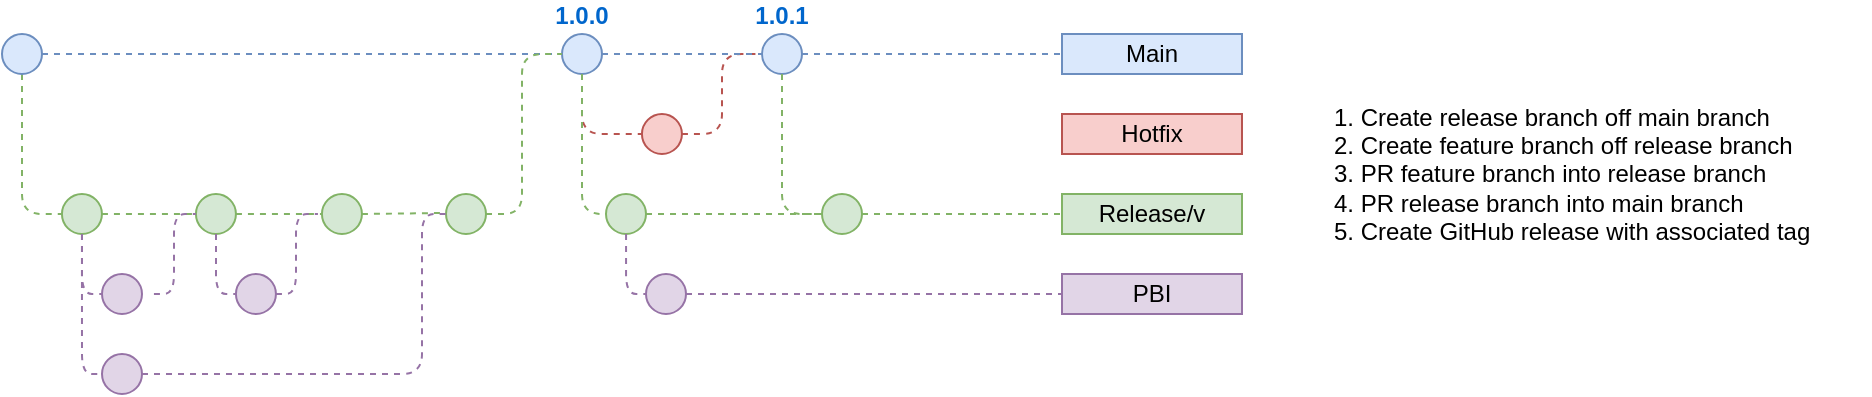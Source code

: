 <mxfile version="24.7.10">
  <diagram id="yPxyJZ8AM_hMuL3Unpa9" name="gitflow">
    <mxGraphModel dx="1434" dy="772" grid="1" gridSize="10" guides="1" tooltips="1" connect="1" arrows="1" fold="1" page="1" pageScale="1" pageWidth="1169" pageHeight="827" math="0" shadow="0">
      <root>
        <mxCell id="0" />
        <mxCell id="1" parent="0" />
        <mxCell id="zFJey2Iph64AuXWHVvu--181" value="1.0.0" style="ellipse;whiteSpace=wrap;html=1;aspect=fixed;fillColor=#dae8fc;strokeColor=#6c8ebf;fontStyle=1;labelPosition=center;verticalLabelPosition=top;align=center;verticalAlign=bottom;fontColor=#0066CC;" vertex="1" parent="1">
          <mxGeometry x="310" y="430" width="20" height="20" as="geometry" />
        </mxCell>
        <mxCell id="zFJey2Iph64AuXWHVvu--182" value="" style="endArrow=none;dashed=1;html=1;fillColor=#dae8fc;strokeColor=#6c8ebf;entryX=0;entryY=0.5;entryDx=0;entryDy=0;exitX=1;exitY=0.5;exitDx=0;exitDy=0;" edge="1" parent="1" source="zFJey2Iph64AuXWHVvu--217" target="zFJey2Iph64AuXWHVvu--181">
          <mxGeometry width="50" height="50" relative="1" as="geometry">
            <mxPoint x="70" y="440" as="sourcePoint" />
            <mxPoint x="270" y="440" as="targetPoint" />
            <Array as="points" />
          </mxGeometry>
        </mxCell>
        <mxCell id="zFJey2Iph64AuXWHVvu--184" value="1. Create release branch off main branch&lt;div&gt;2. Create feature&lt;span style=&quot;background-color: initial;&quot;&gt;&amp;nbsp;branch off release branch&lt;/span&gt;&lt;/div&gt;&lt;div&gt;3. PR feature branch into release branch&lt;/div&gt;&lt;div&gt;4. PR release branch into main branch&lt;/div&gt;&lt;div&gt;5. Create GitHub release with associated tag&lt;/div&gt;" style="text;html=1;align=left;verticalAlign=middle;whiteSpace=wrap;rounded=0;" vertex="1" parent="1">
          <mxGeometry x="694" y="430" width="270" height="140" as="geometry" />
        </mxCell>
        <mxCell id="zFJey2Iph64AuXWHVvu--185" value="" style="endArrow=none;dashed=1;html=1;fillColor=#d5e8d4;strokeColor=#82b366;entryX=0;entryY=0.5;entryDx=0;entryDy=0;exitX=0.5;exitY=1;exitDx=0;exitDy=0;" edge="1" parent="1" source="zFJey2Iph64AuXWHVvu--217" target="zFJey2Iph64AuXWHVvu--186">
          <mxGeometry width="50" height="50" relative="1" as="geometry">
            <mxPoint x="40" y="450" as="sourcePoint" />
            <mxPoint y="520" as="targetPoint" />
            <Array as="points">
              <mxPoint x="40" y="520" />
            </Array>
          </mxGeometry>
        </mxCell>
        <mxCell id="zFJey2Iph64AuXWHVvu--186" value="" style="ellipse;whiteSpace=wrap;html=1;aspect=fixed;fillColor=#d5e8d4;strokeColor=#82b366;fontStyle=1;labelPosition=center;verticalLabelPosition=top;align=center;verticalAlign=bottom;" vertex="1" parent="1">
          <mxGeometry x="59.97" y="510" width="20" height="20" as="geometry" />
        </mxCell>
        <mxCell id="zFJey2Iph64AuXWHVvu--188" value="" style="ellipse;whiteSpace=wrap;html=1;aspect=fixed;fontSize=10;fillColor=#e1d5e7;strokeColor=#9673a6;" vertex="1" parent="1">
          <mxGeometry x="80" y="550" width="20" height="20" as="geometry" />
        </mxCell>
        <mxCell id="zFJey2Iph64AuXWHVvu--189" value="" style="ellipse;whiteSpace=wrap;html=1;aspect=fixed;fontSize=10;fillColor=#e1d5e7;strokeColor=#9673a6;" vertex="1" parent="1">
          <mxGeometry x="80" y="590" width="20" height="20" as="geometry" />
        </mxCell>
        <mxCell id="zFJey2Iph64AuXWHVvu--194" value="" style="endArrow=none;dashed=1;html=1;fillColor=#d5e8d4;strokeColor=#82b366;entryX=0;entryY=0.5;entryDx=0;entryDy=0;exitX=1;exitY=0.5;exitDx=0;exitDy=0;" edge="1" parent="1" source="zFJey2Iph64AuXWHVvu--186" target="zFJey2Iph64AuXWHVvu--192">
          <mxGeometry width="50" height="50" relative="1" as="geometry">
            <mxPoint x="109.97" y="490" as="sourcePoint" />
            <mxPoint x="229.97" y="490.5" as="targetPoint" />
            <Array as="points" />
          </mxGeometry>
        </mxCell>
        <mxCell id="zFJey2Iph64AuXWHVvu--198" value="" style="endArrow=none;dashed=1;html=1;fillColor=#d5e8d4;strokeColor=#82b366;entryX=0;entryY=0.5;entryDx=0;entryDy=0;exitX=1;exitY=0.5;exitDx=0;exitDy=0;" edge="1" parent="1" source="zFJey2Iph64AuXWHVvu--192">
          <mxGeometry width="50" height="50" relative="1" as="geometry">
            <mxPoint x="130.97" y="519.5" as="sourcePoint" />
            <mxPoint x="189.97" y="520" as="targetPoint" />
            <Array as="points" />
          </mxGeometry>
        </mxCell>
        <mxCell id="zFJey2Iph64AuXWHVvu--201" value="" style="ellipse;whiteSpace=wrap;html=1;aspect=fixed;fillColor=#d5e8d4;strokeColor=#82b366;fontStyle=1;labelPosition=center;verticalLabelPosition=top;align=center;verticalAlign=bottom;" vertex="1" parent="1">
          <mxGeometry x="252" y="510" width="20" height="20" as="geometry" />
        </mxCell>
        <mxCell id="zFJey2Iph64AuXWHVvu--202" value="" style="endArrow=none;dashed=1;html=1;fillColor=#d5e8d4;strokeColor=#82b366;entryX=0;entryY=0.5;entryDx=0;entryDy=0;exitX=1;exitY=0.5;exitDx=0;exitDy=0;" edge="1" parent="1">
          <mxGeometry width="50" height="50" relative="1" as="geometry">
            <mxPoint x="209.97" y="520" as="sourcePoint" />
            <mxPoint x="249.97" y="519.5" as="targetPoint" />
            <Array as="points" />
          </mxGeometry>
        </mxCell>
        <mxCell id="zFJey2Iph64AuXWHVvu--204" value="" style="endArrow=none;dashed=1;html=1;fillColor=#d5e8d4;strokeColor=#82b366;entryX=0;entryY=0.5;entryDx=0;entryDy=0;exitX=1;exitY=0.5;exitDx=0;exitDy=0;" edge="1" parent="1" source="zFJey2Iph64AuXWHVvu--201" target="zFJey2Iph64AuXWHVvu--181">
          <mxGeometry width="50" height="50" relative="1" as="geometry">
            <mxPoint x="305" y="509" as="sourcePoint" />
            <mxPoint x="615" y="509.5" as="targetPoint" />
            <Array as="points">
              <mxPoint x="290" y="520" />
              <mxPoint x="290" y="480" />
              <mxPoint x="290" y="440" />
            </Array>
          </mxGeometry>
        </mxCell>
        <mxCell id="zFJey2Iph64AuXWHVvu--206" value="1.0.1" style="ellipse;whiteSpace=wrap;html=1;aspect=fixed;fillColor=#dae8fc;strokeColor=#6c8ebf;fontStyle=1;labelPosition=center;verticalLabelPosition=top;align=center;verticalAlign=bottom;fontColor=#0066CC;" vertex="1" parent="1">
          <mxGeometry x="410" y="430" width="20" height="20" as="geometry" />
        </mxCell>
        <mxCell id="zFJey2Iph64AuXWHVvu--207" value="" style="ellipse;whiteSpace=wrap;html=1;aspect=fixed;fillColor=#f8cecc;strokeColor=#b85450;" vertex="1" parent="1">
          <mxGeometry x="349.97" y="470" width="20" height="20" as="geometry" />
        </mxCell>
        <mxCell id="zFJey2Iph64AuXWHVvu--208" value="" style="endArrow=none;dashed=1;html=1;fillColor=#f8cecc;strokeColor=#b85450;entryX=0;entryY=0.5;entryDx=0;entryDy=0;exitX=0.5;exitY=1;exitDx=0;exitDy=0;" edge="1" parent="1" source="zFJey2Iph64AuXWHVvu--181" target="zFJey2Iph64AuXWHVvu--207">
          <mxGeometry width="50" height="50" relative="1" as="geometry">
            <mxPoint x="314.97" y="530" as="sourcePoint" />
            <mxPoint x="624.97" y="530.5" as="targetPoint" />
            <Array as="points">
              <mxPoint x="320" y="480" />
            </Array>
          </mxGeometry>
        </mxCell>
        <mxCell id="zFJey2Iph64AuXWHVvu--209" value="" style="endArrow=none;dashed=1;html=1;fillColor=#f8cecc;strokeColor=#b85450;entryX=0;entryY=0.5;entryDx=0;entryDy=0;exitX=1;exitY=0.5;exitDx=0;exitDy=0;" edge="1" parent="1" source="zFJey2Iph64AuXWHVvu--207" target="zFJey2Iph64AuXWHVvu--206">
          <mxGeometry width="50" height="50" relative="1" as="geometry">
            <mxPoint x="330" y="559.5" as="sourcePoint" />
            <mxPoint x="640" y="560" as="targetPoint" />
            <Array as="points">
              <mxPoint x="390" y="480" />
              <mxPoint x="390" y="440" />
            </Array>
          </mxGeometry>
        </mxCell>
        <mxCell id="zFJey2Iph64AuXWHVvu--210" value="" style="endArrow=none;dashed=1;html=1;fillColor=#dae8fc;strokeColor=#6c8ebf;entryX=0;entryY=0.5;entryDx=0;entryDy=0;exitX=1;exitY=0.5;exitDx=0;exitDy=0;" edge="1" parent="1" source="zFJey2Iph64AuXWHVvu--181" target="zFJey2Iph64AuXWHVvu--206">
          <mxGeometry width="50" height="50" relative="1" as="geometry">
            <mxPoint x="390" y="510" as="sourcePoint" />
            <mxPoint x="700" y="510.5" as="targetPoint" />
            <Array as="points" />
          </mxGeometry>
        </mxCell>
        <mxCell id="zFJey2Iph64AuXWHVvu--214" value="" style="endArrow=none;dashed=1;html=1;fillColor=#d5e8d4;strokeColor=#82b366;entryX=0;entryY=0.5;entryDx=0;entryDy=0;exitX=1;exitY=0.5;exitDx=0;exitDy=0;" edge="1" parent="1" target="zFJey2Iph64AuXWHVvu--192">
          <mxGeometry width="50" height="50" relative="1" as="geometry">
            <mxPoint x="130.97" y="519.5" as="sourcePoint" />
            <mxPoint x="181.97" y="519.5" as="targetPoint" />
            <Array as="points" />
          </mxGeometry>
        </mxCell>
        <mxCell id="zFJey2Iph64AuXWHVvu--192" value="" style="ellipse;whiteSpace=wrap;html=1;aspect=fixed;fillColor=#d5e8d4;strokeColor=#82b366;fontStyle=1;labelPosition=center;verticalLabelPosition=top;align=center;verticalAlign=bottom;" vertex="1" parent="1">
          <mxGeometry x="126.97" y="510" width="20" height="20" as="geometry" />
        </mxCell>
        <mxCell id="zFJey2Iph64AuXWHVvu--215" value="" style="endArrow=none;dashed=1;html=1;fillColor=#e1d5e7;strokeColor=#9673a6;entryX=0;entryY=0.5;entryDx=0;entryDy=0;exitX=1;exitY=0.5;exitDx=0;exitDy=0;" edge="1" parent="1">
          <mxGeometry width="50" height="50" relative="1" as="geometry">
            <mxPoint x="105.97" y="560" as="sourcePoint" />
            <mxPoint x="126.97" y="520" as="targetPoint" />
            <Array as="points">
              <mxPoint x="116" y="560" />
              <mxPoint x="116" y="520" />
            </Array>
          </mxGeometry>
        </mxCell>
        <mxCell id="zFJey2Iph64AuXWHVvu--216" value="" style="endArrow=none;dashed=1;html=1;fillColor=#e1d5e7;strokeColor=#9673a6;entryX=0;entryY=0.5;entryDx=0;entryDy=0;exitX=0.5;exitY=1;exitDx=0;exitDy=0;" edge="1" parent="1">
          <mxGeometry width="50" height="50" relative="1" as="geometry">
            <mxPoint x="70.0" y="530" as="sourcePoint" />
            <mxPoint x="79.97" y="560" as="targetPoint" />
            <Array as="points">
              <mxPoint x="70.0" y="560" />
            </Array>
          </mxGeometry>
        </mxCell>
        <mxCell id="zFJey2Iph64AuXWHVvu--217" value="" style="ellipse;whiteSpace=wrap;html=1;aspect=fixed;fillColor=#dae8fc;strokeColor=#6c8ebf;fontStyle=1;labelPosition=center;verticalLabelPosition=top;align=center;verticalAlign=bottom;fontColor=#0066CC;" vertex="1" parent="1">
          <mxGeometry x="30.0" y="430" width="20" height="20" as="geometry" />
        </mxCell>
        <mxCell id="zFJey2Iph64AuXWHVvu--219" value="" style="endArrow=none;dashed=1;html=1;fillColor=#e1d5e7;strokeColor=#9673a6;exitX=0.5;exitY=1;exitDx=0;exitDy=0;entryX=0;entryY=0.5;entryDx=0;entryDy=0;" edge="1" parent="1" source="zFJey2Iph64AuXWHVvu--186" target="zFJey2Iph64AuXWHVvu--189">
          <mxGeometry width="50" height="50" relative="1" as="geometry">
            <mxPoint x="70.0" y="570" as="sourcePoint" />
            <mxPoint x="80" y="600" as="targetPoint" />
            <Array as="points">
              <mxPoint x="70.0" y="600" />
            </Array>
          </mxGeometry>
        </mxCell>
        <mxCell id="zFJey2Iph64AuXWHVvu--220" value="" style="endArrow=none;dashed=1;html=1;fillColor=#e1d5e7;strokeColor=#9673a6;entryX=0;entryY=0.5;entryDx=0;entryDy=0;exitX=1;exitY=0.5;exitDx=0;exitDy=0;" edge="1" parent="1" source="zFJey2Iph64AuXWHVvu--189" target="zFJey2Iph64AuXWHVvu--201">
          <mxGeometry width="50" height="50" relative="1" as="geometry">
            <mxPoint x="132" y="599.5" as="sourcePoint" />
            <mxPoint x="392" y="599.5" as="targetPoint" />
            <Array as="points">
              <mxPoint x="240" y="600" />
              <mxPoint x="240" y="520" />
            </Array>
          </mxGeometry>
        </mxCell>
        <mxCell id="zFJey2Iph64AuXWHVvu--221" value="" style="endArrow=none;dashed=1;html=1;fillColor=#e1d5e7;strokeColor=#9673a6;entryX=0;entryY=0.5;entryDx=0;entryDy=0;exitX=0.5;exitY=1;exitDx=0;exitDy=0;" edge="1" parent="1">
          <mxGeometry width="50" height="50" relative="1" as="geometry">
            <mxPoint x="137" y="530" as="sourcePoint" />
            <mxPoint x="146.97" y="560" as="targetPoint" />
            <Array as="points">
              <mxPoint x="137" y="560" />
            </Array>
          </mxGeometry>
        </mxCell>
        <mxCell id="zFJey2Iph64AuXWHVvu--222" value="" style="ellipse;whiteSpace=wrap;html=1;aspect=fixed;fontSize=10;fillColor=#e1d5e7;strokeColor=#9673a6;" vertex="1" parent="1">
          <mxGeometry x="146.97" y="550" width="20" height="20" as="geometry" />
        </mxCell>
        <mxCell id="zFJey2Iph64AuXWHVvu--223" value="" style="endArrow=none;dashed=1;html=1;fillColor=#e1d5e7;strokeColor=#9673a6;entryX=0;entryY=0.5;entryDx=0;entryDy=0;exitX=1;exitY=0.5;exitDx=0;exitDy=0;" edge="1" parent="1">
          <mxGeometry width="50" height="50" relative="1" as="geometry">
            <mxPoint x="166.97" y="560" as="sourcePoint" />
            <mxPoint x="187.97" y="520" as="targetPoint" />
            <Array as="points">
              <mxPoint x="177" y="560" />
              <mxPoint x="177" y="520" />
            </Array>
          </mxGeometry>
        </mxCell>
        <mxCell id="zFJey2Iph64AuXWHVvu--224" value="" style="ellipse;whiteSpace=wrap;html=1;aspect=fixed;fillColor=#d5e8d4;strokeColor=#82b366;fontStyle=1;labelPosition=center;verticalLabelPosition=top;align=center;verticalAlign=bottom;" vertex="1" parent="1">
          <mxGeometry x="189.97" y="510" width="20" height="20" as="geometry" />
        </mxCell>
        <mxCell id="zFJey2Iph64AuXWHVvu--226" value="" style="endArrow=none;dashed=1;html=1;fillColor=#d5e8d4;strokeColor=#82b366;entryX=0;entryY=0.5;entryDx=0;entryDy=0;exitX=0.5;exitY=1;exitDx=0;exitDy=0;" edge="1" parent="1">
          <mxGeometry width="50" height="50" relative="1" as="geometry">
            <mxPoint x="320" y="450" as="sourcePoint" />
            <mxPoint x="340" y="520" as="targetPoint" />
            <Array as="points">
              <mxPoint x="320" y="520" />
            </Array>
          </mxGeometry>
        </mxCell>
        <mxCell id="zFJey2Iph64AuXWHVvu--227" value="" style="ellipse;whiteSpace=wrap;html=1;aspect=fixed;fillColor=#d5e8d4;strokeColor=#82b366;fontStyle=1;labelPosition=center;verticalLabelPosition=top;align=center;verticalAlign=bottom;" vertex="1" parent="1">
          <mxGeometry x="332" y="510" width="20" height="20" as="geometry" />
        </mxCell>
        <mxCell id="zFJey2Iph64AuXWHVvu--228" value="" style="ellipse;whiteSpace=wrap;html=1;aspect=fixed;fillColor=#d5e8d4;strokeColor=#82b366;fontStyle=1;labelPosition=center;verticalLabelPosition=top;align=center;verticalAlign=bottom;" vertex="1" parent="1">
          <mxGeometry x="440.0" y="510" width="20" height="20" as="geometry" />
        </mxCell>
        <mxCell id="zFJey2Iph64AuXWHVvu--229" value="" style="endArrow=none;dashed=1;html=1;fillColor=#d5e8d4;strokeColor=#82b366;entryX=0;entryY=0.5;entryDx=0;entryDy=0;exitX=0.5;exitY=1;exitDx=0;exitDy=0;" edge="1" parent="1">
          <mxGeometry width="50" height="50" relative="1" as="geometry">
            <mxPoint x="420" y="450" as="sourcePoint" />
            <mxPoint x="440" y="520" as="targetPoint" />
            <Array as="points">
              <mxPoint x="420" y="520" />
            </Array>
          </mxGeometry>
        </mxCell>
        <mxCell id="zFJey2Iph64AuXWHVvu--230" value="" style="endArrow=none;dashed=1;html=1;fillColor=#d5e8d4;strokeColor=#82b366;entryX=0;entryY=0.5;entryDx=0;entryDy=0;exitX=1;exitY=0.5;exitDx=0;exitDy=0;" edge="1" parent="1" source="zFJey2Iph64AuXWHVvu--227" target="zFJey2Iph64AuXWHVvu--228">
          <mxGeometry width="50" height="50" relative="1" as="geometry">
            <mxPoint x="332" y="559.5" as="sourcePoint" />
            <mxPoint x="592" y="559.5" as="targetPoint" />
            <Array as="points" />
          </mxGeometry>
        </mxCell>
        <mxCell id="zFJey2Iph64AuXWHVvu--231" value="" style="endArrow=none;dashed=1;html=1;fillColor=#e1d5e7;strokeColor=#9673a6;entryX=0;entryY=0.5;entryDx=0;entryDy=0;exitX=0.5;exitY=1;exitDx=0;exitDy=0;" edge="1" parent="1">
          <mxGeometry width="50" height="50" relative="1" as="geometry">
            <mxPoint x="342.03" y="530" as="sourcePoint" />
            <mxPoint x="352" y="560" as="targetPoint" />
            <Array as="points">
              <mxPoint x="342.03" y="560" />
            </Array>
          </mxGeometry>
        </mxCell>
        <mxCell id="zFJey2Iph64AuXWHVvu--232" value="" style="ellipse;whiteSpace=wrap;html=1;aspect=fixed;fontSize=10;fillColor=#e1d5e7;strokeColor=#9673a6;" vertex="1" parent="1">
          <mxGeometry x="352" y="550" width="20" height="20" as="geometry" />
        </mxCell>
        <mxCell id="zFJey2Iph64AuXWHVvu--236" value="" style="endArrow=none;dashed=1;html=1;fillColor=#d5e8d4;strokeColor=#82b366;entryX=0;entryY=0.5;entryDx=0;entryDy=0;exitX=1;exitY=0.5;exitDx=0;exitDy=0;" edge="1" parent="1" source="zFJey2Iph64AuXWHVvu--228" target="zFJey2Iph64AuXWHVvu--241">
          <mxGeometry width="50" height="50" relative="1" as="geometry">
            <mxPoint x="510" y="590" as="sourcePoint" />
            <mxPoint x="510" y="520" as="targetPoint" />
            <Array as="points" />
          </mxGeometry>
        </mxCell>
        <mxCell id="zFJey2Iph64AuXWHVvu--237" value="" style="endArrow=none;dashed=1;html=1;fillColor=#dae8fc;strokeColor=#6c8ebf;exitX=1;exitY=0.5;exitDx=0;exitDy=0;entryX=0;entryY=0.5;entryDx=0;entryDy=0;" edge="1" parent="1" source="zFJey2Iph64AuXWHVvu--206" target="zFJey2Iph64AuXWHVvu--238">
          <mxGeometry width="50" height="50" relative="1" as="geometry">
            <mxPoint x="450" y="449" as="sourcePoint" />
            <mxPoint x="560" y="440" as="targetPoint" />
            <Array as="points" />
          </mxGeometry>
        </mxCell>
        <mxCell id="zFJey2Iph64AuXWHVvu--238" value="Main" style="text;html=1;strokeColor=#6c8ebf;fillColor=#dae8fc;align=center;verticalAlign=middle;whiteSpace=wrap;rounded=0;" vertex="1" parent="1">
          <mxGeometry x="560" y="430" width="90" height="20" as="geometry" />
        </mxCell>
        <mxCell id="zFJey2Iph64AuXWHVvu--239" value="Hotfix" style="text;html=1;strokeColor=#b85450;fillColor=#f8cecc;align=center;verticalAlign=middle;whiteSpace=wrap;rounded=0;" vertex="1" parent="1">
          <mxGeometry x="560" y="470" width="90" height="20" as="geometry" />
        </mxCell>
        <mxCell id="zFJey2Iph64AuXWHVvu--241" value="Release/v" style="text;html=1;strokeColor=#82b366;fillColor=#d5e8d4;align=center;verticalAlign=middle;whiteSpace=wrap;rounded=0;" vertex="1" parent="1">
          <mxGeometry x="560" y="510" width="90" height="20" as="geometry" />
        </mxCell>
        <mxCell id="zFJey2Iph64AuXWHVvu--242" value="PBI" style="text;html=1;strokeColor=#9673a6;fillColor=#e1d5e7;align=center;verticalAlign=middle;whiteSpace=wrap;rounded=0;" vertex="1" parent="1">
          <mxGeometry x="560" y="550" width="90" height="20" as="geometry" />
        </mxCell>
        <mxCell id="zFJey2Iph64AuXWHVvu--243" value="" style="endArrow=none;dashed=1;html=1;fillColor=#e1d5e7;strokeColor=#9673a6;entryX=0;entryY=0.5;entryDx=0;entryDy=0;exitX=1;exitY=0.5;exitDx=0;exitDy=0;" edge="1" parent="1" source="zFJey2Iph64AuXWHVvu--232" target="zFJey2Iph64AuXWHVvu--242">
          <mxGeometry width="50" height="50" relative="1" as="geometry">
            <mxPoint x="389.97" y="630" as="sourcePoint" />
            <mxPoint x="649.97" y="630" as="targetPoint" />
            <Array as="points" />
          </mxGeometry>
        </mxCell>
      </root>
    </mxGraphModel>
  </diagram>
</mxfile>
